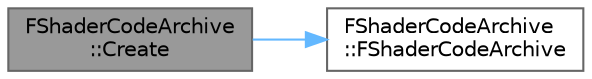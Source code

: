 digraph "FShaderCodeArchive::Create"
{
 // INTERACTIVE_SVG=YES
 // LATEX_PDF_SIZE
  bgcolor="transparent";
  edge [fontname=Helvetica,fontsize=10,labelfontname=Helvetica,labelfontsize=10];
  node [fontname=Helvetica,fontsize=10,shape=box,height=0.2,width=0.4];
  rankdir="LR";
  Node1 [id="Node000001",label="FShaderCodeArchive\l::Create",height=0.2,width=0.4,color="gray40", fillcolor="grey60", style="filled", fontcolor="black",tooltip=" "];
  Node1 -> Node2 [id="edge1_Node000001_Node000002",color="steelblue1",style="solid",tooltip=" "];
  Node2 [id="Node000002",label="FShaderCodeArchive\l::FShaderCodeArchive",height=0.2,width=0.4,color="grey40", fillcolor="white", style="filled",URL="$da/d56/classFShaderCodeArchive.html#af91b962c4025e5d0e10e7c5642be66a7",tooltip=" "];
}
